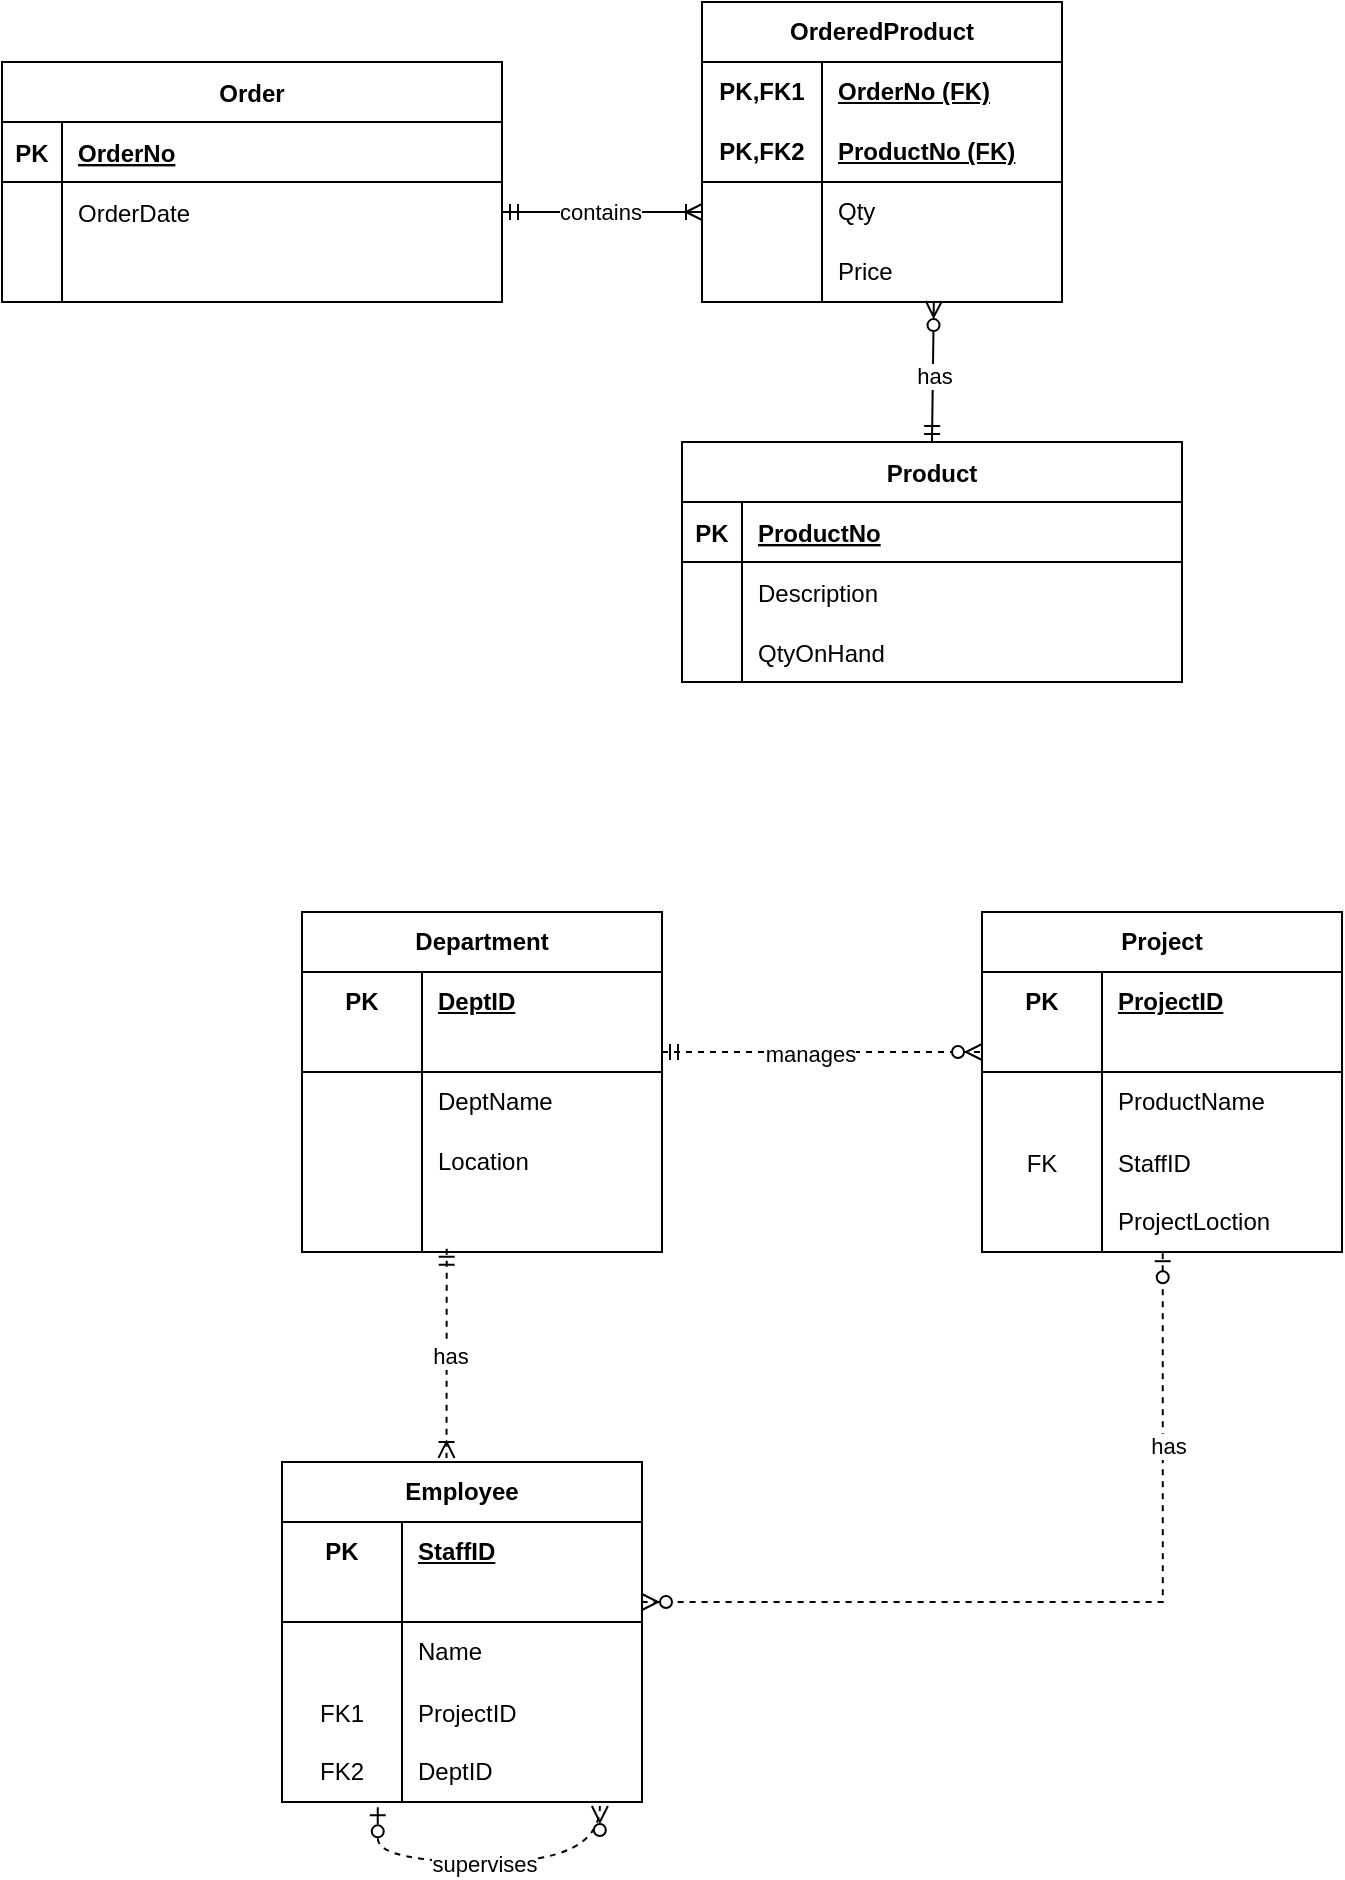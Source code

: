 <mxfile version="24.2.0" type="github">
  <diagram id="R2lEEEUBdFMjLlhIrx00" name="Page-1">
    <mxGraphModel dx="1026" dy="691" grid="1" gridSize="10" guides="1" tooltips="1" connect="1" arrows="1" fold="1" page="1" pageScale="1" pageWidth="850" pageHeight="1100" math="0" shadow="0" extFonts="Permanent Marker^https://fonts.googleapis.com/css?family=Permanent+Marker">
      <root>
        <mxCell id="0" />
        <mxCell id="1" parent="0" />
        <mxCell id="C-vyLk0tnHw3VtMMgP7b-2" value="Order" style="shape=table;startSize=30;container=1;collapsible=1;childLayout=tableLayout;fixedRows=1;rowLines=0;fontStyle=1;align=center;resizeLast=1;" parent="1" vertex="1">
          <mxGeometry x="160" y="160" width="250" height="120" as="geometry" />
        </mxCell>
        <mxCell id="C-vyLk0tnHw3VtMMgP7b-3" value="" style="shape=partialRectangle;collapsible=0;dropTarget=0;pointerEvents=0;fillColor=none;points=[[0,0.5],[1,0.5]];portConstraint=eastwest;top=0;left=0;right=0;bottom=1;" parent="C-vyLk0tnHw3VtMMgP7b-2" vertex="1">
          <mxGeometry y="30" width="250" height="30" as="geometry" />
        </mxCell>
        <mxCell id="C-vyLk0tnHw3VtMMgP7b-4" value="PK" style="shape=partialRectangle;overflow=hidden;connectable=0;fillColor=none;top=0;left=0;bottom=0;right=0;fontStyle=1;" parent="C-vyLk0tnHw3VtMMgP7b-3" vertex="1">
          <mxGeometry width="30" height="30" as="geometry">
            <mxRectangle width="30" height="30" as="alternateBounds" />
          </mxGeometry>
        </mxCell>
        <mxCell id="C-vyLk0tnHw3VtMMgP7b-5" value="OrderNo" style="shape=partialRectangle;overflow=hidden;connectable=0;fillColor=none;top=0;left=0;bottom=0;right=0;align=left;spacingLeft=6;fontStyle=5;" parent="C-vyLk0tnHw3VtMMgP7b-3" vertex="1">
          <mxGeometry x="30" width="220" height="30" as="geometry">
            <mxRectangle width="220" height="30" as="alternateBounds" />
          </mxGeometry>
        </mxCell>
        <mxCell id="C-vyLk0tnHw3VtMMgP7b-6" value="" style="shape=partialRectangle;collapsible=0;dropTarget=0;pointerEvents=0;fillColor=none;points=[[0,0.5],[1,0.5]];portConstraint=eastwest;top=0;left=0;right=0;bottom=0;" parent="C-vyLk0tnHw3VtMMgP7b-2" vertex="1">
          <mxGeometry y="60" width="250" height="30" as="geometry" />
        </mxCell>
        <mxCell id="C-vyLk0tnHw3VtMMgP7b-7" value="" style="shape=partialRectangle;overflow=hidden;connectable=0;fillColor=none;top=0;left=0;bottom=0;right=0;" parent="C-vyLk0tnHw3VtMMgP7b-6" vertex="1">
          <mxGeometry width="30" height="30" as="geometry">
            <mxRectangle width="30" height="30" as="alternateBounds" />
          </mxGeometry>
        </mxCell>
        <mxCell id="C-vyLk0tnHw3VtMMgP7b-8" value="OrderDate" style="shape=partialRectangle;overflow=hidden;connectable=0;fillColor=none;top=0;left=0;bottom=0;right=0;align=left;spacingLeft=6;" parent="C-vyLk0tnHw3VtMMgP7b-6" vertex="1">
          <mxGeometry x="30" width="220" height="30" as="geometry">
            <mxRectangle width="220" height="30" as="alternateBounds" />
          </mxGeometry>
        </mxCell>
        <mxCell id="C-vyLk0tnHw3VtMMgP7b-9" value="" style="shape=partialRectangle;collapsible=0;dropTarget=0;pointerEvents=0;fillColor=none;points=[[0,0.5],[1,0.5]];portConstraint=eastwest;top=0;left=0;right=0;bottom=0;" parent="C-vyLk0tnHw3VtMMgP7b-2" vertex="1">
          <mxGeometry y="90" width="250" height="30" as="geometry" />
        </mxCell>
        <mxCell id="C-vyLk0tnHw3VtMMgP7b-10" value="" style="shape=partialRectangle;overflow=hidden;connectable=0;fillColor=none;top=0;left=0;bottom=0;right=0;" parent="C-vyLk0tnHw3VtMMgP7b-9" vertex="1">
          <mxGeometry width="30" height="30" as="geometry">
            <mxRectangle width="30" height="30" as="alternateBounds" />
          </mxGeometry>
        </mxCell>
        <mxCell id="C-vyLk0tnHw3VtMMgP7b-11" value="" style="shape=partialRectangle;overflow=hidden;connectable=0;fillColor=none;top=0;left=0;bottom=0;right=0;align=left;spacingLeft=6;" parent="C-vyLk0tnHw3VtMMgP7b-9" vertex="1">
          <mxGeometry x="30" width="220" height="30" as="geometry">
            <mxRectangle width="220" height="30" as="alternateBounds" />
          </mxGeometry>
        </mxCell>
        <mxCell id="oJG8_7E313h3Gm6EbmAZ-12" value="Product" style="shape=table;startSize=30;container=1;collapsible=1;childLayout=tableLayout;fixedRows=1;rowLines=0;fontStyle=1;align=center;resizeLast=1;" parent="1" vertex="1">
          <mxGeometry x="500" y="350" width="250" height="120" as="geometry" />
        </mxCell>
        <mxCell id="oJG8_7E313h3Gm6EbmAZ-13" value="" style="shape=partialRectangle;collapsible=0;dropTarget=0;pointerEvents=0;fillColor=none;points=[[0,0.5],[1,0.5]];portConstraint=eastwest;top=0;left=0;right=0;bottom=1;" parent="oJG8_7E313h3Gm6EbmAZ-12" vertex="1">
          <mxGeometry y="30" width="250" height="30" as="geometry" />
        </mxCell>
        <mxCell id="oJG8_7E313h3Gm6EbmAZ-14" value="PK" style="shape=partialRectangle;overflow=hidden;connectable=0;fillColor=none;top=0;left=0;bottom=0;right=0;fontStyle=1;" parent="oJG8_7E313h3Gm6EbmAZ-13" vertex="1">
          <mxGeometry width="30" height="30" as="geometry">
            <mxRectangle width="30" height="30" as="alternateBounds" />
          </mxGeometry>
        </mxCell>
        <mxCell id="oJG8_7E313h3Gm6EbmAZ-15" value="ProductNo" style="shape=partialRectangle;overflow=hidden;connectable=0;fillColor=none;top=0;left=0;bottom=0;right=0;align=left;spacingLeft=6;fontStyle=5;" parent="oJG8_7E313h3Gm6EbmAZ-13" vertex="1">
          <mxGeometry x="30" width="220" height="30" as="geometry">
            <mxRectangle width="220" height="30" as="alternateBounds" />
          </mxGeometry>
        </mxCell>
        <mxCell id="oJG8_7E313h3Gm6EbmAZ-16" value="" style="shape=partialRectangle;collapsible=0;dropTarget=0;pointerEvents=0;fillColor=none;points=[[0,0.5],[1,0.5]];portConstraint=eastwest;top=0;left=0;right=0;bottom=0;" parent="oJG8_7E313h3Gm6EbmAZ-12" vertex="1">
          <mxGeometry y="60" width="250" height="30" as="geometry" />
        </mxCell>
        <mxCell id="oJG8_7E313h3Gm6EbmAZ-17" value="" style="shape=partialRectangle;overflow=hidden;connectable=0;fillColor=none;top=0;left=0;bottom=0;right=0;" parent="oJG8_7E313h3Gm6EbmAZ-16" vertex="1">
          <mxGeometry width="30" height="30" as="geometry">
            <mxRectangle width="30" height="30" as="alternateBounds" />
          </mxGeometry>
        </mxCell>
        <mxCell id="oJG8_7E313h3Gm6EbmAZ-18" value="Description" style="shape=partialRectangle;overflow=hidden;connectable=0;fillColor=none;top=0;left=0;bottom=0;right=0;align=left;spacingLeft=6;" parent="oJG8_7E313h3Gm6EbmAZ-16" vertex="1">
          <mxGeometry x="30" width="220" height="30" as="geometry">
            <mxRectangle width="220" height="30" as="alternateBounds" />
          </mxGeometry>
        </mxCell>
        <mxCell id="oJG8_7E313h3Gm6EbmAZ-19" value="" style="shape=partialRectangle;collapsible=0;dropTarget=0;pointerEvents=0;fillColor=none;points=[[0,0.5],[1,0.5]];portConstraint=eastwest;top=0;left=0;right=0;bottom=0;" parent="oJG8_7E313h3Gm6EbmAZ-12" vertex="1">
          <mxGeometry y="90" width="250" height="30" as="geometry" />
        </mxCell>
        <mxCell id="oJG8_7E313h3Gm6EbmAZ-20" value="" style="shape=partialRectangle;overflow=hidden;connectable=0;fillColor=none;top=0;left=0;bottom=0;right=0;" parent="oJG8_7E313h3Gm6EbmAZ-19" vertex="1">
          <mxGeometry width="30" height="30" as="geometry">
            <mxRectangle width="30" height="30" as="alternateBounds" />
          </mxGeometry>
        </mxCell>
        <mxCell id="oJG8_7E313h3Gm6EbmAZ-21" value="QtyOnHand" style="shape=partialRectangle;overflow=hidden;connectable=0;fillColor=none;top=0;left=0;bottom=0;right=0;align=left;spacingLeft=6;" parent="oJG8_7E313h3Gm6EbmAZ-19" vertex="1">
          <mxGeometry x="30" width="220" height="30" as="geometry">
            <mxRectangle width="220" height="30" as="alternateBounds" />
          </mxGeometry>
        </mxCell>
        <mxCell id="oJG8_7E313h3Gm6EbmAZ-23" value="" style="edgeStyle=entityRelationEdgeStyle;fontSize=12;html=1;endArrow=ERoneToMany;startArrow=ERmandOne;rounded=0;entryX=0;entryY=0.5;entryDx=0;entryDy=0;" parent="1" source="C-vyLk0tnHw3VtMMgP7b-6" target="oJG8_7E313h3Gm6EbmAZ-36" edge="1">
          <mxGeometry width="100" height="100" relative="1" as="geometry">
            <mxPoint x="400" y="350" as="sourcePoint" />
            <mxPoint x="500" y="235.0" as="targetPoint" />
          </mxGeometry>
        </mxCell>
        <mxCell id="oJG8_7E313h3Gm6EbmAZ-42" value="contains" style="edgeLabel;html=1;align=center;verticalAlign=middle;resizable=0;points=[];" parent="oJG8_7E313h3Gm6EbmAZ-23" vertex="1" connectable="0">
          <mxGeometry x="-0.022" relative="1" as="geometry">
            <mxPoint as="offset" />
          </mxGeometry>
        </mxCell>
        <mxCell id="oJG8_7E313h3Gm6EbmAZ-24" value="" style="fontSize=12;html=1;endArrow=ERzeroToMany;startArrow=ERmandOne;rounded=0;exitX=0.5;exitY=0;exitDx=0;exitDy=0;entryX=0.644;entryY=0.985;entryDx=0;entryDy=0;entryPerimeter=0;endFill=0;" parent="1" source="oJG8_7E313h3Gm6EbmAZ-12" target="oJG8_7E313h3Gm6EbmAZ-39" edge="1">
          <mxGeometry width="100" height="100" relative="1" as="geometry">
            <mxPoint x="590" y="370" as="sourcePoint" />
            <mxPoint x="625" y="290.0" as="targetPoint" />
          </mxGeometry>
        </mxCell>
        <mxCell id="oJG8_7E313h3Gm6EbmAZ-43" value="has" style="edgeLabel;html=1;align=center;verticalAlign=middle;resizable=0;points=[];" parent="oJG8_7E313h3Gm6EbmAZ-24" vertex="1" connectable="0">
          <mxGeometry x="-0.057" relative="1" as="geometry">
            <mxPoint as="offset" />
          </mxGeometry>
        </mxCell>
        <mxCell id="oJG8_7E313h3Gm6EbmAZ-29" value="OrderedProduct" style="shape=table;startSize=30;container=1;collapsible=1;childLayout=tableLayout;fixedRows=1;rowLines=0;fontStyle=1;align=center;resizeLast=1;html=1;whiteSpace=wrap;" parent="1" vertex="1">
          <mxGeometry x="510" y="130" width="180" height="150" as="geometry" />
        </mxCell>
        <mxCell id="oJG8_7E313h3Gm6EbmAZ-30" value="" style="shape=tableRow;horizontal=0;startSize=0;swimlaneHead=0;swimlaneBody=0;fillColor=none;collapsible=0;dropTarget=0;points=[[0,0.5],[1,0.5]];portConstraint=eastwest;top=0;left=0;right=0;bottom=0;html=1;" parent="oJG8_7E313h3Gm6EbmAZ-29" vertex="1">
          <mxGeometry y="30" width="180" height="30" as="geometry" />
        </mxCell>
        <mxCell id="oJG8_7E313h3Gm6EbmAZ-31" value="PK,FK1" style="shape=partialRectangle;connectable=0;fillColor=none;top=0;left=0;bottom=0;right=0;fontStyle=1;overflow=hidden;html=1;whiteSpace=wrap;" parent="oJG8_7E313h3Gm6EbmAZ-30" vertex="1">
          <mxGeometry width="60" height="30" as="geometry">
            <mxRectangle width="60" height="30" as="alternateBounds" />
          </mxGeometry>
        </mxCell>
        <mxCell id="oJG8_7E313h3Gm6EbmAZ-32" value="OrderNo (FK)" style="shape=partialRectangle;connectable=0;fillColor=none;top=0;left=0;bottom=0;right=0;align=left;spacingLeft=6;fontStyle=5;overflow=hidden;html=1;whiteSpace=wrap;" parent="oJG8_7E313h3Gm6EbmAZ-30" vertex="1">
          <mxGeometry x="60" width="120" height="30" as="geometry">
            <mxRectangle width="120" height="30" as="alternateBounds" />
          </mxGeometry>
        </mxCell>
        <mxCell id="oJG8_7E313h3Gm6EbmAZ-33" value="" style="shape=tableRow;horizontal=0;startSize=0;swimlaneHead=0;swimlaneBody=0;fillColor=none;collapsible=0;dropTarget=0;points=[[0,0.5],[1,0.5]];portConstraint=eastwest;top=0;left=0;right=0;bottom=1;html=1;" parent="oJG8_7E313h3Gm6EbmAZ-29" vertex="1">
          <mxGeometry y="60" width="180" height="30" as="geometry" />
        </mxCell>
        <mxCell id="oJG8_7E313h3Gm6EbmAZ-34" value="PK,FK2" style="shape=partialRectangle;connectable=0;fillColor=none;top=0;left=0;bottom=0;right=0;fontStyle=1;overflow=hidden;html=1;whiteSpace=wrap;" parent="oJG8_7E313h3Gm6EbmAZ-33" vertex="1">
          <mxGeometry width="60" height="30" as="geometry">
            <mxRectangle width="60" height="30" as="alternateBounds" />
          </mxGeometry>
        </mxCell>
        <mxCell id="oJG8_7E313h3Gm6EbmAZ-35" value="ProductNo (FK)" style="shape=partialRectangle;connectable=0;fillColor=none;top=0;left=0;bottom=0;right=0;align=left;spacingLeft=6;fontStyle=5;overflow=hidden;html=1;whiteSpace=wrap;" parent="oJG8_7E313h3Gm6EbmAZ-33" vertex="1">
          <mxGeometry x="60" width="120" height="30" as="geometry">
            <mxRectangle width="120" height="30" as="alternateBounds" />
          </mxGeometry>
        </mxCell>
        <mxCell id="oJG8_7E313h3Gm6EbmAZ-36" value="" style="shape=tableRow;horizontal=0;startSize=0;swimlaneHead=0;swimlaneBody=0;fillColor=none;collapsible=0;dropTarget=0;points=[[0,0.5],[1,0.5]];portConstraint=eastwest;top=0;left=0;right=0;bottom=0;html=1;" parent="oJG8_7E313h3Gm6EbmAZ-29" vertex="1">
          <mxGeometry y="90" width="180" height="30" as="geometry" />
        </mxCell>
        <mxCell id="oJG8_7E313h3Gm6EbmAZ-37" value="" style="shape=partialRectangle;connectable=0;fillColor=none;top=0;left=0;bottom=0;right=0;editable=1;overflow=hidden;html=1;whiteSpace=wrap;" parent="oJG8_7E313h3Gm6EbmAZ-36" vertex="1">
          <mxGeometry width="60" height="30" as="geometry">
            <mxRectangle width="60" height="30" as="alternateBounds" />
          </mxGeometry>
        </mxCell>
        <mxCell id="oJG8_7E313h3Gm6EbmAZ-38" value="Qty" style="shape=partialRectangle;connectable=0;fillColor=none;top=0;left=0;bottom=0;right=0;align=left;spacingLeft=6;overflow=hidden;html=1;whiteSpace=wrap;" parent="oJG8_7E313h3Gm6EbmAZ-36" vertex="1">
          <mxGeometry x="60" width="120" height="30" as="geometry">
            <mxRectangle width="120" height="30" as="alternateBounds" />
          </mxGeometry>
        </mxCell>
        <mxCell id="oJG8_7E313h3Gm6EbmAZ-39" value="" style="shape=tableRow;horizontal=0;startSize=0;swimlaneHead=0;swimlaneBody=0;fillColor=none;collapsible=0;dropTarget=0;points=[[0,0.5],[1,0.5]];portConstraint=eastwest;top=0;left=0;right=0;bottom=0;html=1;" parent="oJG8_7E313h3Gm6EbmAZ-29" vertex="1">
          <mxGeometry y="120" width="180" height="30" as="geometry" />
        </mxCell>
        <mxCell id="oJG8_7E313h3Gm6EbmAZ-40" value="" style="shape=partialRectangle;connectable=0;fillColor=none;top=0;left=0;bottom=0;right=0;editable=1;overflow=hidden;html=1;whiteSpace=wrap;" parent="oJG8_7E313h3Gm6EbmAZ-39" vertex="1">
          <mxGeometry width="60" height="30" as="geometry">
            <mxRectangle width="60" height="30" as="alternateBounds" />
          </mxGeometry>
        </mxCell>
        <mxCell id="oJG8_7E313h3Gm6EbmAZ-41" value="Price" style="shape=partialRectangle;connectable=0;fillColor=none;top=0;left=0;bottom=0;right=0;align=left;spacingLeft=6;overflow=hidden;html=1;whiteSpace=wrap;" parent="oJG8_7E313h3Gm6EbmAZ-39" vertex="1">
          <mxGeometry x="60" width="120" height="30" as="geometry">
            <mxRectangle width="120" height="30" as="alternateBounds" />
          </mxGeometry>
        </mxCell>
        <mxCell id="oJG8_7E313h3Gm6EbmAZ-44" value="Department" style="shape=table;startSize=30;container=1;collapsible=1;childLayout=tableLayout;fixedRows=1;rowLines=0;fontStyle=1;align=center;resizeLast=1;html=1;whiteSpace=wrap;" parent="1" vertex="1">
          <mxGeometry x="310" y="585" width="180" height="170" as="geometry" />
        </mxCell>
        <mxCell id="oJG8_7E313h3Gm6EbmAZ-45" value="" style="shape=tableRow;horizontal=0;startSize=0;swimlaneHead=0;swimlaneBody=0;fillColor=none;collapsible=0;dropTarget=0;points=[[0,0.5],[1,0.5]];portConstraint=eastwest;top=0;left=0;right=0;bottom=0;html=1;" parent="oJG8_7E313h3Gm6EbmAZ-44" vertex="1">
          <mxGeometry y="30" width="180" height="30" as="geometry" />
        </mxCell>
        <mxCell id="oJG8_7E313h3Gm6EbmAZ-46" value="PK" style="shape=partialRectangle;connectable=0;fillColor=none;top=0;left=0;bottom=0;right=0;fontStyle=1;overflow=hidden;html=1;whiteSpace=wrap;" parent="oJG8_7E313h3Gm6EbmAZ-45" vertex="1">
          <mxGeometry width="60" height="30" as="geometry">
            <mxRectangle width="60" height="30" as="alternateBounds" />
          </mxGeometry>
        </mxCell>
        <mxCell id="oJG8_7E313h3Gm6EbmAZ-47" value="DeptID" style="shape=partialRectangle;connectable=0;fillColor=none;top=0;left=0;bottom=0;right=0;align=left;spacingLeft=6;fontStyle=5;overflow=hidden;html=1;whiteSpace=wrap;" parent="oJG8_7E313h3Gm6EbmAZ-45" vertex="1">
          <mxGeometry x="60" width="120" height="30" as="geometry">
            <mxRectangle width="120" height="30" as="alternateBounds" />
          </mxGeometry>
        </mxCell>
        <mxCell id="oJG8_7E313h3Gm6EbmAZ-48" value="" style="shape=tableRow;horizontal=0;startSize=0;swimlaneHead=0;swimlaneBody=0;fillColor=none;collapsible=0;dropTarget=0;points=[[0,0.5],[1,0.5]];portConstraint=eastwest;top=0;left=0;right=0;bottom=1;html=1;" parent="oJG8_7E313h3Gm6EbmAZ-44" vertex="1">
          <mxGeometry y="60" width="180" height="20" as="geometry" />
        </mxCell>
        <mxCell id="oJG8_7E313h3Gm6EbmAZ-49" value="" style="shape=partialRectangle;connectable=0;fillColor=none;top=0;left=0;bottom=0;right=0;fontStyle=1;overflow=hidden;html=1;whiteSpace=wrap;" parent="oJG8_7E313h3Gm6EbmAZ-48" vertex="1">
          <mxGeometry width="60" height="20" as="geometry">
            <mxRectangle width="60" height="20" as="alternateBounds" />
          </mxGeometry>
        </mxCell>
        <mxCell id="oJG8_7E313h3Gm6EbmAZ-50" value="" style="shape=partialRectangle;connectable=0;fillColor=none;top=0;left=0;bottom=0;right=0;align=left;spacingLeft=6;fontStyle=5;overflow=hidden;html=1;whiteSpace=wrap;" parent="oJG8_7E313h3Gm6EbmAZ-48" vertex="1">
          <mxGeometry x="60" width="120" height="20" as="geometry">
            <mxRectangle width="120" height="20" as="alternateBounds" />
          </mxGeometry>
        </mxCell>
        <mxCell id="oJG8_7E313h3Gm6EbmAZ-51" value="" style="shape=tableRow;horizontal=0;startSize=0;swimlaneHead=0;swimlaneBody=0;fillColor=none;collapsible=0;dropTarget=0;points=[[0,0.5],[1,0.5]];portConstraint=eastwest;top=0;left=0;right=0;bottom=0;html=1;" parent="oJG8_7E313h3Gm6EbmAZ-44" vertex="1">
          <mxGeometry y="80" width="180" height="30" as="geometry" />
        </mxCell>
        <mxCell id="oJG8_7E313h3Gm6EbmAZ-52" value="" style="shape=partialRectangle;connectable=0;fillColor=none;top=0;left=0;bottom=0;right=0;editable=1;overflow=hidden;html=1;whiteSpace=wrap;" parent="oJG8_7E313h3Gm6EbmAZ-51" vertex="1">
          <mxGeometry width="60" height="30" as="geometry">
            <mxRectangle width="60" height="30" as="alternateBounds" />
          </mxGeometry>
        </mxCell>
        <mxCell id="oJG8_7E313h3Gm6EbmAZ-53" value="DeptName" style="shape=partialRectangle;connectable=0;fillColor=none;top=0;left=0;bottom=0;right=0;align=left;spacingLeft=6;overflow=hidden;html=1;whiteSpace=wrap;" parent="oJG8_7E313h3Gm6EbmAZ-51" vertex="1">
          <mxGeometry x="60" width="120" height="30" as="geometry">
            <mxRectangle width="120" height="30" as="alternateBounds" />
          </mxGeometry>
        </mxCell>
        <mxCell id="oJG8_7E313h3Gm6EbmAZ-54" value="" style="shape=tableRow;horizontal=0;startSize=0;swimlaneHead=0;swimlaneBody=0;fillColor=none;collapsible=0;dropTarget=0;points=[[0,0.5],[1,0.5]];portConstraint=eastwest;top=0;left=0;right=0;bottom=0;html=1;" parent="oJG8_7E313h3Gm6EbmAZ-44" vertex="1">
          <mxGeometry y="110" width="180" height="30" as="geometry" />
        </mxCell>
        <mxCell id="oJG8_7E313h3Gm6EbmAZ-55" value="" style="shape=partialRectangle;connectable=0;fillColor=none;top=0;left=0;bottom=0;right=0;editable=1;overflow=hidden;html=1;whiteSpace=wrap;" parent="oJG8_7E313h3Gm6EbmAZ-54" vertex="1">
          <mxGeometry width="60" height="30" as="geometry">
            <mxRectangle width="60" height="30" as="alternateBounds" />
          </mxGeometry>
        </mxCell>
        <mxCell id="oJG8_7E313h3Gm6EbmAZ-56" value="Location" style="shape=partialRectangle;connectable=0;fillColor=none;top=0;left=0;bottom=0;right=0;align=left;spacingLeft=6;overflow=hidden;html=1;whiteSpace=wrap;" parent="oJG8_7E313h3Gm6EbmAZ-54" vertex="1">
          <mxGeometry x="60" width="120" height="30" as="geometry">
            <mxRectangle width="120" height="30" as="alternateBounds" />
          </mxGeometry>
        </mxCell>
        <mxCell id="oJG8_7E313h3Gm6EbmAZ-90" value="" style="shape=tableRow;horizontal=0;startSize=0;swimlaneHead=0;swimlaneBody=0;fillColor=none;collapsible=0;dropTarget=0;points=[[0,0.5],[1,0.5]];portConstraint=eastwest;top=0;left=0;right=0;bottom=0;" parent="oJG8_7E313h3Gm6EbmAZ-44" vertex="1">
          <mxGeometry y="140" width="180" height="30" as="geometry" />
        </mxCell>
        <mxCell id="oJG8_7E313h3Gm6EbmAZ-91" value="" style="shape=partialRectangle;connectable=0;fillColor=none;top=0;left=0;bottom=0;right=0;editable=1;overflow=hidden;" parent="oJG8_7E313h3Gm6EbmAZ-90" vertex="1">
          <mxGeometry width="60" height="30" as="geometry">
            <mxRectangle width="60" height="30" as="alternateBounds" />
          </mxGeometry>
        </mxCell>
        <mxCell id="oJG8_7E313h3Gm6EbmAZ-92" value="" style="shape=partialRectangle;connectable=0;fillColor=none;top=0;left=0;bottom=0;right=0;align=left;spacingLeft=6;overflow=hidden;" parent="oJG8_7E313h3Gm6EbmAZ-90" vertex="1">
          <mxGeometry x="60" width="120" height="30" as="geometry">
            <mxRectangle width="120" height="30" as="alternateBounds" />
          </mxGeometry>
        </mxCell>
        <mxCell id="oJG8_7E313h3Gm6EbmAZ-57" value="Project" style="shape=table;startSize=30;container=1;collapsible=1;childLayout=tableLayout;fixedRows=1;rowLines=0;fontStyle=1;align=center;resizeLast=1;html=1;whiteSpace=wrap;" parent="1" vertex="1">
          <mxGeometry x="650" y="585" width="180" height="170" as="geometry" />
        </mxCell>
        <mxCell id="oJG8_7E313h3Gm6EbmAZ-58" value="" style="shape=tableRow;horizontal=0;startSize=0;swimlaneHead=0;swimlaneBody=0;fillColor=none;collapsible=0;dropTarget=0;points=[[0,0.5],[1,0.5]];portConstraint=eastwest;top=0;left=0;right=0;bottom=0;html=1;" parent="oJG8_7E313h3Gm6EbmAZ-57" vertex="1">
          <mxGeometry y="30" width="180" height="30" as="geometry" />
        </mxCell>
        <mxCell id="oJG8_7E313h3Gm6EbmAZ-59" value="PK" style="shape=partialRectangle;connectable=0;fillColor=none;top=0;left=0;bottom=0;right=0;fontStyle=1;overflow=hidden;html=1;whiteSpace=wrap;" parent="oJG8_7E313h3Gm6EbmAZ-58" vertex="1">
          <mxGeometry width="60" height="30" as="geometry">
            <mxRectangle width="60" height="30" as="alternateBounds" />
          </mxGeometry>
        </mxCell>
        <mxCell id="oJG8_7E313h3Gm6EbmAZ-60" value="ProjectID" style="shape=partialRectangle;connectable=0;fillColor=none;top=0;left=0;bottom=0;right=0;align=left;spacingLeft=6;fontStyle=5;overflow=hidden;html=1;whiteSpace=wrap;" parent="oJG8_7E313h3Gm6EbmAZ-58" vertex="1">
          <mxGeometry x="60" width="120" height="30" as="geometry">
            <mxRectangle width="120" height="30" as="alternateBounds" />
          </mxGeometry>
        </mxCell>
        <mxCell id="oJG8_7E313h3Gm6EbmAZ-61" value="" style="shape=tableRow;horizontal=0;startSize=0;swimlaneHead=0;swimlaneBody=0;fillColor=none;collapsible=0;dropTarget=0;points=[[0,0.5],[1,0.5]];portConstraint=eastwest;top=0;left=0;right=0;bottom=1;html=1;" parent="oJG8_7E313h3Gm6EbmAZ-57" vertex="1">
          <mxGeometry y="60" width="180" height="20" as="geometry" />
        </mxCell>
        <mxCell id="oJG8_7E313h3Gm6EbmAZ-62" value="" style="shape=partialRectangle;connectable=0;fillColor=none;top=0;left=0;bottom=0;right=0;fontStyle=1;overflow=hidden;html=1;whiteSpace=wrap;" parent="oJG8_7E313h3Gm6EbmAZ-61" vertex="1">
          <mxGeometry width="60" height="20" as="geometry">
            <mxRectangle width="60" height="20" as="alternateBounds" />
          </mxGeometry>
        </mxCell>
        <mxCell id="oJG8_7E313h3Gm6EbmAZ-63" value="" style="shape=partialRectangle;connectable=0;fillColor=none;top=0;left=0;bottom=0;right=0;align=left;spacingLeft=6;fontStyle=5;overflow=hidden;html=1;whiteSpace=wrap;" parent="oJG8_7E313h3Gm6EbmAZ-61" vertex="1">
          <mxGeometry x="60" width="120" height="20" as="geometry">
            <mxRectangle width="120" height="20" as="alternateBounds" />
          </mxGeometry>
        </mxCell>
        <mxCell id="oJG8_7E313h3Gm6EbmAZ-64" value="" style="shape=tableRow;horizontal=0;startSize=0;swimlaneHead=0;swimlaneBody=0;fillColor=none;collapsible=0;dropTarget=0;points=[[0,0.5],[1,0.5]];portConstraint=eastwest;top=0;left=0;right=0;bottom=0;html=1;" parent="oJG8_7E313h3Gm6EbmAZ-57" vertex="1">
          <mxGeometry y="80" width="180" height="30" as="geometry" />
        </mxCell>
        <mxCell id="oJG8_7E313h3Gm6EbmAZ-65" value="" style="shape=partialRectangle;connectable=0;fillColor=none;top=0;left=0;bottom=0;right=0;editable=1;overflow=hidden;html=1;whiteSpace=wrap;" parent="oJG8_7E313h3Gm6EbmAZ-64" vertex="1">
          <mxGeometry width="60" height="30" as="geometry">
            <mxRectangle width="60" height="30" as="alternateBounds" />
          </mxGeometry>
        </mxCell>
        <mxCell id="oJG8_7E313h3Gm6EbmAZ-66" value="ProductName" style="shape=partialRectangle;connectable=0;fillColor=none;top=0;left=0;bottom=0;right=0;align=left;spacingLeft=6;overflow=hidden;html=1;whiteSpace=wrap;" parent="oJG8_7E313h3Gm6EbmAZ-64" vertex="1">
          <mxGeometry x="60" width="120" height="30" as="geometry">
            <mxRectangle width="120" height="30" as="alternateBounds" />
          </mxGeometry>
        </mxCell>
        <mxCell id="oJG8_7E313h3Gm6EbmAZ-94" value="" style="shape=tableRow;horizontal=0;startSize=0;swimlaneHead=0;swimlaneBody=0;fillColor=none;collapsible=0;dropTarget=0;points=[[0,0.5],[1,0.5]];portConstraint=eastwest;top=0;left=0;right=0;bottom=0;" parent="oJG8_7E313h3Gm6EbmAZ-57" vertex="1">
          <mxGeometry y="110" width="180" height="30" as="geometry" />
        </mxCell>
        <mxCell id="oJG8_7E313h3Gm6EbmAZ-95" value="FK" style="shape=partialRectangle;connectable=0;fillColor=none;top=0;left=0;bottom=0;right=0;editable=1;overflow=hidden;" parent="oJG8_7E313h3Gm6EbmAZ-94" vertex="1">
          <mxGeometry width="60" height="30" as="geometry">
            <mxRectangle width="60" height="30" as="alternateBounds" />
          </mxGeometry>
        </mxCell>
        <mxCell id="oJG8_7E313h3Gm6EbmAZ-96" value="StaffID" style="shape=partialRectangle;connectable=0;fillColor=none;top=0;left=0;bottom=0;right=0;align=left;spacingLeft=6;overflow=hidden;" parent="oJG8_7E313h3Gm6EbmAZ-94" vertex="1">
          <mxGeometry x="60" width="120" height="30" as="geometry">
            <mxRectangle width="120" height="30" as="alternateBounds" />
          </mxGeometry>
        </mxCell>
        <mxCell id="oJG8_7E313h3Gm6EbmAZ-67" value="" style="shape=tableRow;horizontal=0;startSize=0;swimlaneHead=0;swimlaneBody=0;fillColor=none;collapsible=0;dropTarget=0;points=[[0,0.5],[1,0.5]];portConstraint=eastwest;top=0;left=0;right=0;bottom=0;html=1;" parent="oJG8_7E313h3Gm6EbmAZ-57" vertex="1">
          <mxGeometry y="140" width="180" height="30" as="geometry" />
        </mxCell>
        <mxCell id="oJG8_7E313h3Gm6EbmAZ-68" value="" style="shape=partialRectangle;connectable=0;fillColor=none;top=0;left=0;bottom=0;right=0;editable=1;overflow=hidden;html=1;whiteSpace=wrap;" parent="oJG8_7E313h3Gm6EbmAZ-67" vertex="1">
          <mxGeometry width="60" height="30" as="geometry">
            <mxRectangle width="60" height="30" as="alternateBounds" />
          </mxGeometry>
        </mxCell>
        <mxCell id="oJG8_7E313h3Gm6EbmAZ-69" value="ProjectLoction" style="shape=partialRectangle;connectable=0;fillColor=none;top=0;left=0;bottom=0;right=0;align=left;spacingLeft=6;overflow=hidden;html=1;whiteSpace=wrap;" parent="oJG8_7E313h3Gm6EbmAZ-67" vertex="1">
          <mxGeometry x="60" width="120" height="30" as="geometry">
            <mxRectangle width="120" height="30" as="alternateBounds" />
          </mxGeometry>
        </mxCell>
        <mxCell id="oJG8_7E313h3Gm6EbmAZ-70" value="Employee" style="shape=table;startSize=30;container=1;collapsible=1;childLayout=tableLayout;fixedRows=1;rowLines=0;fontStyle=1;align=center;resizeLast=1;html=1;whiteSpace=wrap;" parent="1" vertex="1">
          <mxGeometry x="300" y="860" width="180" height="170" as="geometry" />
        </mxCell>
        <mxCell id="oJG8_7E313h3Gm6EbmAZ-71" value="" style="shape=tableRow;horizontal=0;startSize=0;swimlaneHead=0;swimlaneBody=0;fillColor=none;collapsible=0;dropTarget=0;points=[[0,0.5],[1,0.5]];portConstraint=eastwest;top=0;left=0;right=0;bottom=0;html=1;" parent="oJG8_7E313h3Gm6EbmAZ-70" vertex="1">
          <mxGeometry y="30" width="180" height="30" as="geometry" />
        </mxCell>
        <mxCell id="oJG8_7E313h3Gm6EbmAZ-72" value="PK" style="shape=partialRectangle;connectable=0;fillColor=none;top=0;left=0;bottom=0;right=0;fontStyle=1;overflow=hidden;html=1;whiteSpace=wrap;" parent="oJG8_7E313h3Gm6EbmAZ-71" vertex="1">
          <mxGeometry width="60" height="30" as="geometry">
            <mxRectangle width="60" height="30" as="alternateBounds" />
          </mxGeometry>
        </mxCell>
        <mxCell id="oJG8_7E313h3Gm6EbmAZ-73" value="StaffID" style="shape=partialRectangle;connectable=0;fillColor=none;top=0;left=0;bottom=0;right=0;align=left;spacingLeft=6;fontStyle=5;overflow=hidden;html=1;whiteSpace=wrap;" parent="oJG8_7E313h3Gm6EbmAZ-71" vertex="1">
          <mxGeometry x="60" width="120" height="30" as="geometry">
            <mxRectangle width="120" height="30" as="alternateBounds" />
          </mxGeometry>
        </mxCell>
        <mxCell id="oJG8_7E313h3Gm6EbmAZ-74" value="" style="shape=tableRow;horizontal=0;startSize=0;swimlaneHead=0;swimlaneBody=0;fillColor=none;collapsible=0;dropTarget=0;points=[[0,0.5],[1,0.5]];portConstraint=eastwest;top=0;left=0;right=0;bottom=1;html=1;" parent="oJG8_7E313h3Gm6EbmAZ-70" vertex="1">
          <mxGeometry y="60" width="180" height="20" as="geometry" />
        </mxCell>
        <mxCell id="oJG8_7E313h3Gm6EbmAZ-75" value="" style="shape=partialRectangle;connectable=0;fillColor=none;top=0;left=0;bottom=0;right=0;fontStyle=1;overflow=hidden;html=1;whiteSpace=wrap;" parent="oJG8_7E313h3Gm6EbmAZ-74" vertex="1">
          <mxGeometry width="60" height="20" as="geometry">
            <mxRectangle width="60" height="20" as="alternateBounds" />
          </mxGeometry>
        </mxCell>
        <mxCell id="oJG8_7E313h3Gm6EbmAZ-76" value="" style="shape=partialRectangle;connectable=0;fillColor=none;top=0;left=0;bottom=0;right=0;align=left;spacingLeft=6;fontStyle=5;overflow=hidden;html=1;whiteSpace=wrap;" parent="oJG8_7E313h3Gm6EbmAZ-74" vertex="1">
          <mxGeometry x="60" width="120" height="20" as="geometry">
            <mxRectangle width="120" height="20" as="alternateBounds" />
          </mxGeometry>
        </mxCell>
        <mxCell id="oJG8_7E313h3Gm6EbmAZ-77" value="" style="shape=tableRow;horizontal=0;startSize=0;swimlaneHead=0;swimlaneBody=0;fillColor=none;collapsible=0;dropTarget=0;points=[[0,0.5],[1,0.5]];portConstraint=eastwest;top=0;left=0;right=0;bottom=0;html=1;" parent="oJG8_7E313h3Gm6EbmAZ-70" vertex="1">
          <mxGeometry y="80" width="180" height="30" as="geometry" />
        </mxCell>
        <mxCell id="oJG8_7E313h3Gm6EbmAZ-78" value="" style="shape=partialRectangle;connectable=0;fillColor=none;top=0;left=0;bottom=0;right=0;editable=1;overflow=hidden;html=1;whiteSpace=wrap;" parent="oJG8_7E313h3Gm6EbmAZ-77" vertex="1">
          <mxGeometry width="60" height="30" as="geometry">
            <mxRectangle width="60" height="30" as="alternateBounds" />
          </mxGeometry>
        </mxCell>
        <mxCell id="oJG8_7E313h3Gm6EbmAZ-79" value="Name" style="shape=partialRectangle;connectable=0;fillColor=none;top=0;left=0;bottom=0;right=0;align=left;spacingLeft=6;overflow=hidden;html=1;whiteSpace=wrap;" parent="oJG8_7E313h3Gm6EbmAZ-77" vertex="1">
          <mxGeometry x="60" width="120" height="30" as="geometry">
            <mxRectangle width="120" height="30" as="alternateBounds" />
          </mxGeometry>
        </mxCell>
        <mxCell id="yPVoyxtf2tHg1VmiGdRm-2" value="" style="shape=tableRow;horizontal=0;startSize=0;swimlaneHead=0;swimlaneBody=0;fillColor=none;collapsible=0;dropTarget=0;points=[[0,0.5],[1,0.5]];portConstraint=eastwest;top=0;left=0;right=0;bottom=0;" vertex="1" parent="oJG8_7E313h3Gm6EbmAZ-70">
          <mxGeometry y="110" width="180" height="30" as="geometry" />
        </mxCell>
        <mxCell id="yPVoyxtf2tHg1VmiGdRm-3" value="FK1" style="shape=partialRectangle;connectable=0;fillColor=none;top=0;left=0;bottom=0;right=0;editable=1;overflow=hidden;" vertex="1" parent="yPVoyxtf2tHg1VmiGdRm-2">
          <mxGeometry width="60" height="30" as="geometry">
            <mxRectangle width="60" height="30" as="alternateBounds" />
          </mxGeometry>
        </mxCell>
        <mxCell id="yPVoyxtf2tHg1VmiGdRm-4" value="ProjectID" style="shape=partialRectangle;connectable=0;fillColor=none;top=0;left=0;bottom=0;right=0;align=left;spacingLeft=6;overflow=hidden;" vertex="1" parent="yPVoyxtf2tHg1VmiGdRm-2">
          <mxGeometry x="60" width="120" height="30" as="geometry">
            <mxRectangle width="120" height="30" as="alternateBounds" />
          </mxGeometry>
        </mxCell>
        <mxCell id="oJG8_7E313h3Gm6EbmAZ-80" value="" style="shape=tableRow;horizontal=0;startSize=0;swimlaneHead=0;swimlaneBody=0;fillColor=none;collapsible=0;dropTarget=0;points=[[0,0.5],[1,0.5]];portConstraint=eastwest;top=0;left=0;right=0;bottom=0;html=1;" parent="oJG8_7E313h3Gm6EbmAZ-70" vertex="1">
          <mxGeometry y="140" width="180" height="30" as="geometry" />
        </mxCell>
        <mxCell id="oJG8_7E313h3Gm6EbmAZ-81" value="FK2" style="shape=partialRectangle;connectable=0;fillColor=none;top=0;left=0;bottom=0;right=0;editable=1;overflow=hidden;html=1;whiteSpace=wrap;" parent="oJG8_7E313h3Gm6EbmAZ-80" vertex="1">
          <mxGeometry width="60" height="30" as="geometry">
            <mxRectangle width="60" height="30" as="alternateBounds" />
          </mxGeometry>
        </mxCell>
        <mxCell id="oJG8_7E313h3Gm6EbmAZ-82" value="DeptID" style="shape=partialRectangle;connectable=0;fillColor=none;top=0;left=0;bottom=0;right=0;align=left;spacingLeft=6;overflow=hidden;html=1;whiteSpace=wrap;" parent="oJG8_7E313h3Gm6EbmAZ-80" vertex="1">
          <mxGeometry x="60" width="120" height="30" as="geometry">
            <mxRectangle width="120" height="30" as="alternateBounds" />
          </mxGeometry>
        </mxCell>
        <mxCell id="oJG8_7E313h3Gm6EbmAZ-86" value="" style="edgeStyle=orthogonalEdgeStyle;fontSize=12;html=1;endArrow=ERzeroToMany;startArrow=ERzeroToOne;rounded=0;dashed=1;curved=1;entryX=0.883;entryY=1.066;entryDx=0;entryDy=0;entryPerimeter=0;exitX=0.266;exitY=1.089;exitDx=0;exitDy=0;exitPerimeter=0;startFill=0;" parent="oJG8_7E313h3Gm6EbmAZ-70" source="oJG8_7E313h3Gm6EbmAZ-80" target="oJG8_7E313h3Gm6EbmAZ-80" edge="1">
          <mxGeometry width="100" height="100" relative="1" as="geometry">
            <mxPoint x="-20" y="180" as="sourcePoint" />
            <mxPoint x="220" y="190" as="targetPoint" />
            <Array as="points">
              <mxPoint x="48" y="200" />
              <mxPoint x="159" y="200" />
            </Array>
          </mxGeometry>
        </mxCell>
        <mxCell id="oJG8_7E313h3Gm6EbmAZ-93" value="supervises" style="edgeLabel;html=1;align=center;verticalAlign=middle;resizable=0;points=[];" parent="oJG8_7E313h3Gm6EbmAZ-86" vertex="1" connectable="0">
          <mxGeometry x="-0.032" y="-1" relative="1" as="geometry">
            <mxPoint as="offset" />
          </mxGeometry>
        </mxCell>
        <mxCell id="oJG8_7E313h3Gm6EbmAZ-83" value="" style="edgeStyle=entityRelationEdgeStyle;fontSize=12;html=1;endArrow=ERzeroToMany;startArrow=ERmandOne;rounded=0;entryX=0;entryY=0.5;entryDx=0;entryDy=0;exitX=1;exitY=0.5;exitDx=0;exitDy=0;dashed=1;" parent="1" source="oJG8_7E313h3Gm6EbmAZ-48" target="oJG8_7E313h3Gm6EbmAZ-61" edge="1">
          <mxGeometry width="100" height="100" relative="1" as="geometry">
            <mxPoint x="530" y="760" as="sourcePoint" />
            <mxPoint x="630" y="660" as="targetPoint" />
          </mxGeometry>
        </mxCell>
        <mxCell id="oJG8_7E313h3Gm6EbmAZ-87" value="manages" style="edgeLabel;html=1;align=center;verticalAlign=middle;resizable=0;points=[];" parent="oJG8_7E313h3Gm6EbmAZ-83" vertex="1" connectable="0">
          <mxGeometry x="-0.08" y="-1" relative="1" as="geometry">
            <mxPoint as="offset" />
          </mxGeometry>
        </mxCell>
        <mxCell id="oJG8_7E313h3Gm6EbmAZ-84" value="" style="fontSize=12;html=1;endArrow=ERoneToMany;startArrow=ERmandOne;rounded=0;entryX=0.457;entryY=-0.012;entryDx=0;entryDy=0;entryPerimeter=0;endFill=0;exitX=0.402;exitY=0.945;exitDx=0;exitDy=0;exitPerimeter=0;dashed=1;" parent="1" source="oJG8_7E313h3Gm6EbmAZ-90" target="oJG8_7E313h3Gm6EbmAZ-70" edge="1">
          <mxGeometry width="100" height="100" relative="1" as="geometry">
            <mxPoint x="380" y="760" as="sourcePoint" />
            <mxPoint x="510" y="810" as="targetPoint" />
          </mxGeometry>
        </mxCell>
        <mxCell id="oJG8_7E313h3Gm6EbmAZ-88" value="has" style="edgeLabel;html=1;align=center;verticalAlign=middle;resizable=0;points=[];" parent="oJG8_7E313h3Gm6EbmAZ-84" vertex="1" connectable="0">
          <mxGeometry x="0.027" y="1" relative="1" as="geometry">
            <mxPoint as="offset" />
          </mxGeometry>
        </mxCell>
        <mxCell id="oJG8_7E313h3Gm6EbmAZ-85" value="" style="fontSize=12;html=1;endArrow=ERzeroToMany;startArrow=ERzeroToOne;rounded=0;entryX=1;entryY=0.5;entryDx=0;entryDy=0;exitX=0.502;exitY=1.02;exitDx=0;exitDy=0;exitPerimeter=0;edgeStyle=orthogonalEdgeStyle;dashed=1;" parent="1" source="oJG8_7E313h3Gm6EbmAZ-67" target="oJG8_7E313h3Gm6EbmAZ-74" edge="1">
          <mxGeometry width="100" height="100" relative="1" as="geometry">
            <mxPoint x="590" y="880" as="sourcePoint" />
            <mxPoint x="540" y="920" as="targetPoint" />
          </mxGeometry>
        </mxCell>
        <mxCell id="oJG8_7E313h3Gm6EbmAZ-89" value="has" style="edgeLabel;html=1;align=center;verticalAlign=middle;resizable=0;points=[];" parent="oJG8_7E313h3Gm6EbmAZ-85" vertex="1" connectable="0">
          <mxGeometry x="-0.558" y="2" relative="1" as="geometry">
            <mxPoint as="offset" />
          </mxGeometry>
        </mxCell>
      </root>
    </mxGraphModel>
  </diagram>
</mxfile>
